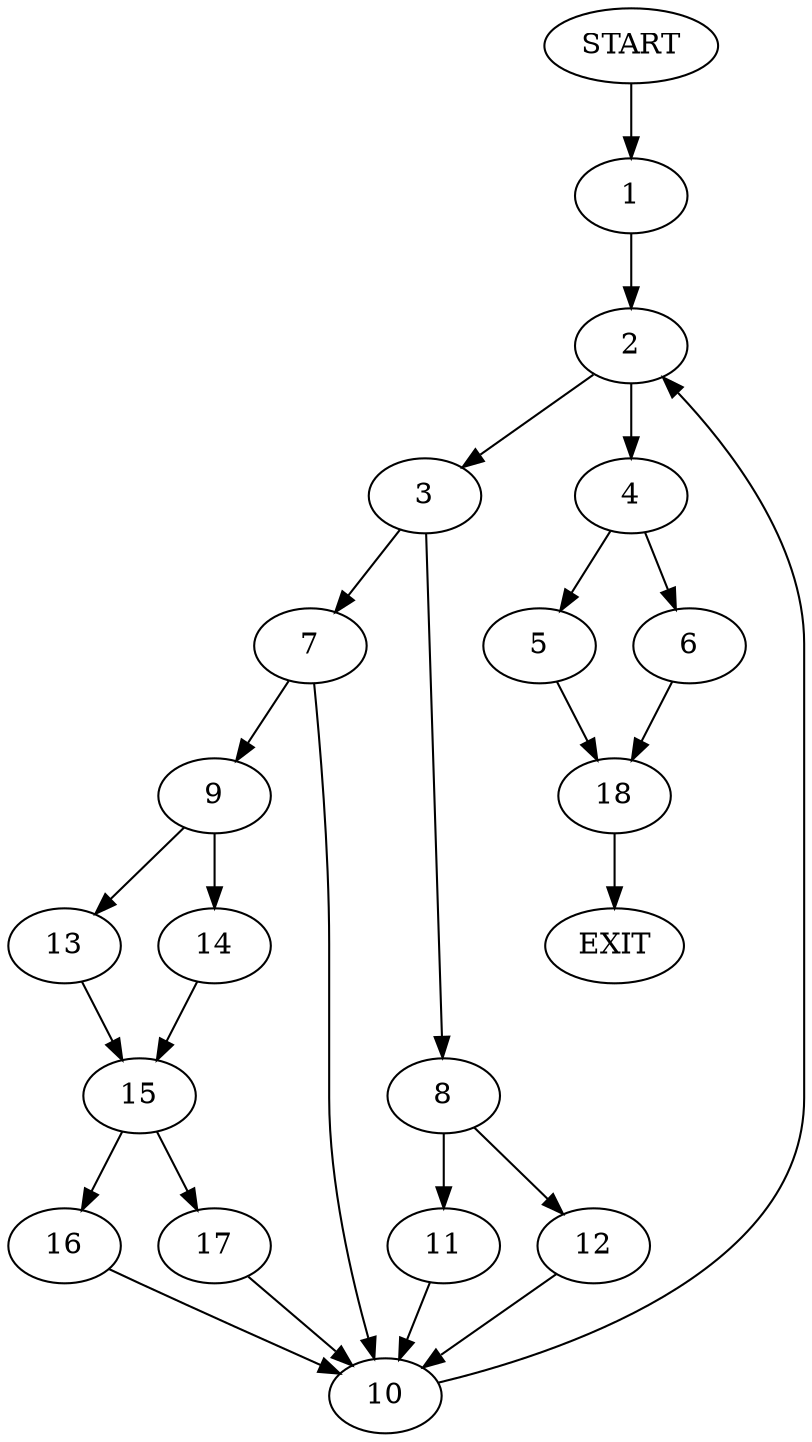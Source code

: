 digraph {
0 [label="START"]
19 [label="EXIT"]
0 -> 1
1 -> 2
2 -> 3
2 -> 4
4 -> 5
4 -> 6
3 -> 7
3 -> 8
7 -> 9
7 -> 10
8 -> 11
8 -> 12
11 -> 10
12 -> 10
10 -> 2
9 -> 13
9 -> 14
13 -> 15
14 -> 15
15 -> 16
15 -> 17
17 -> 10
16 -> 10
6 -> 18
5 -> 18
18 -> 19
}
